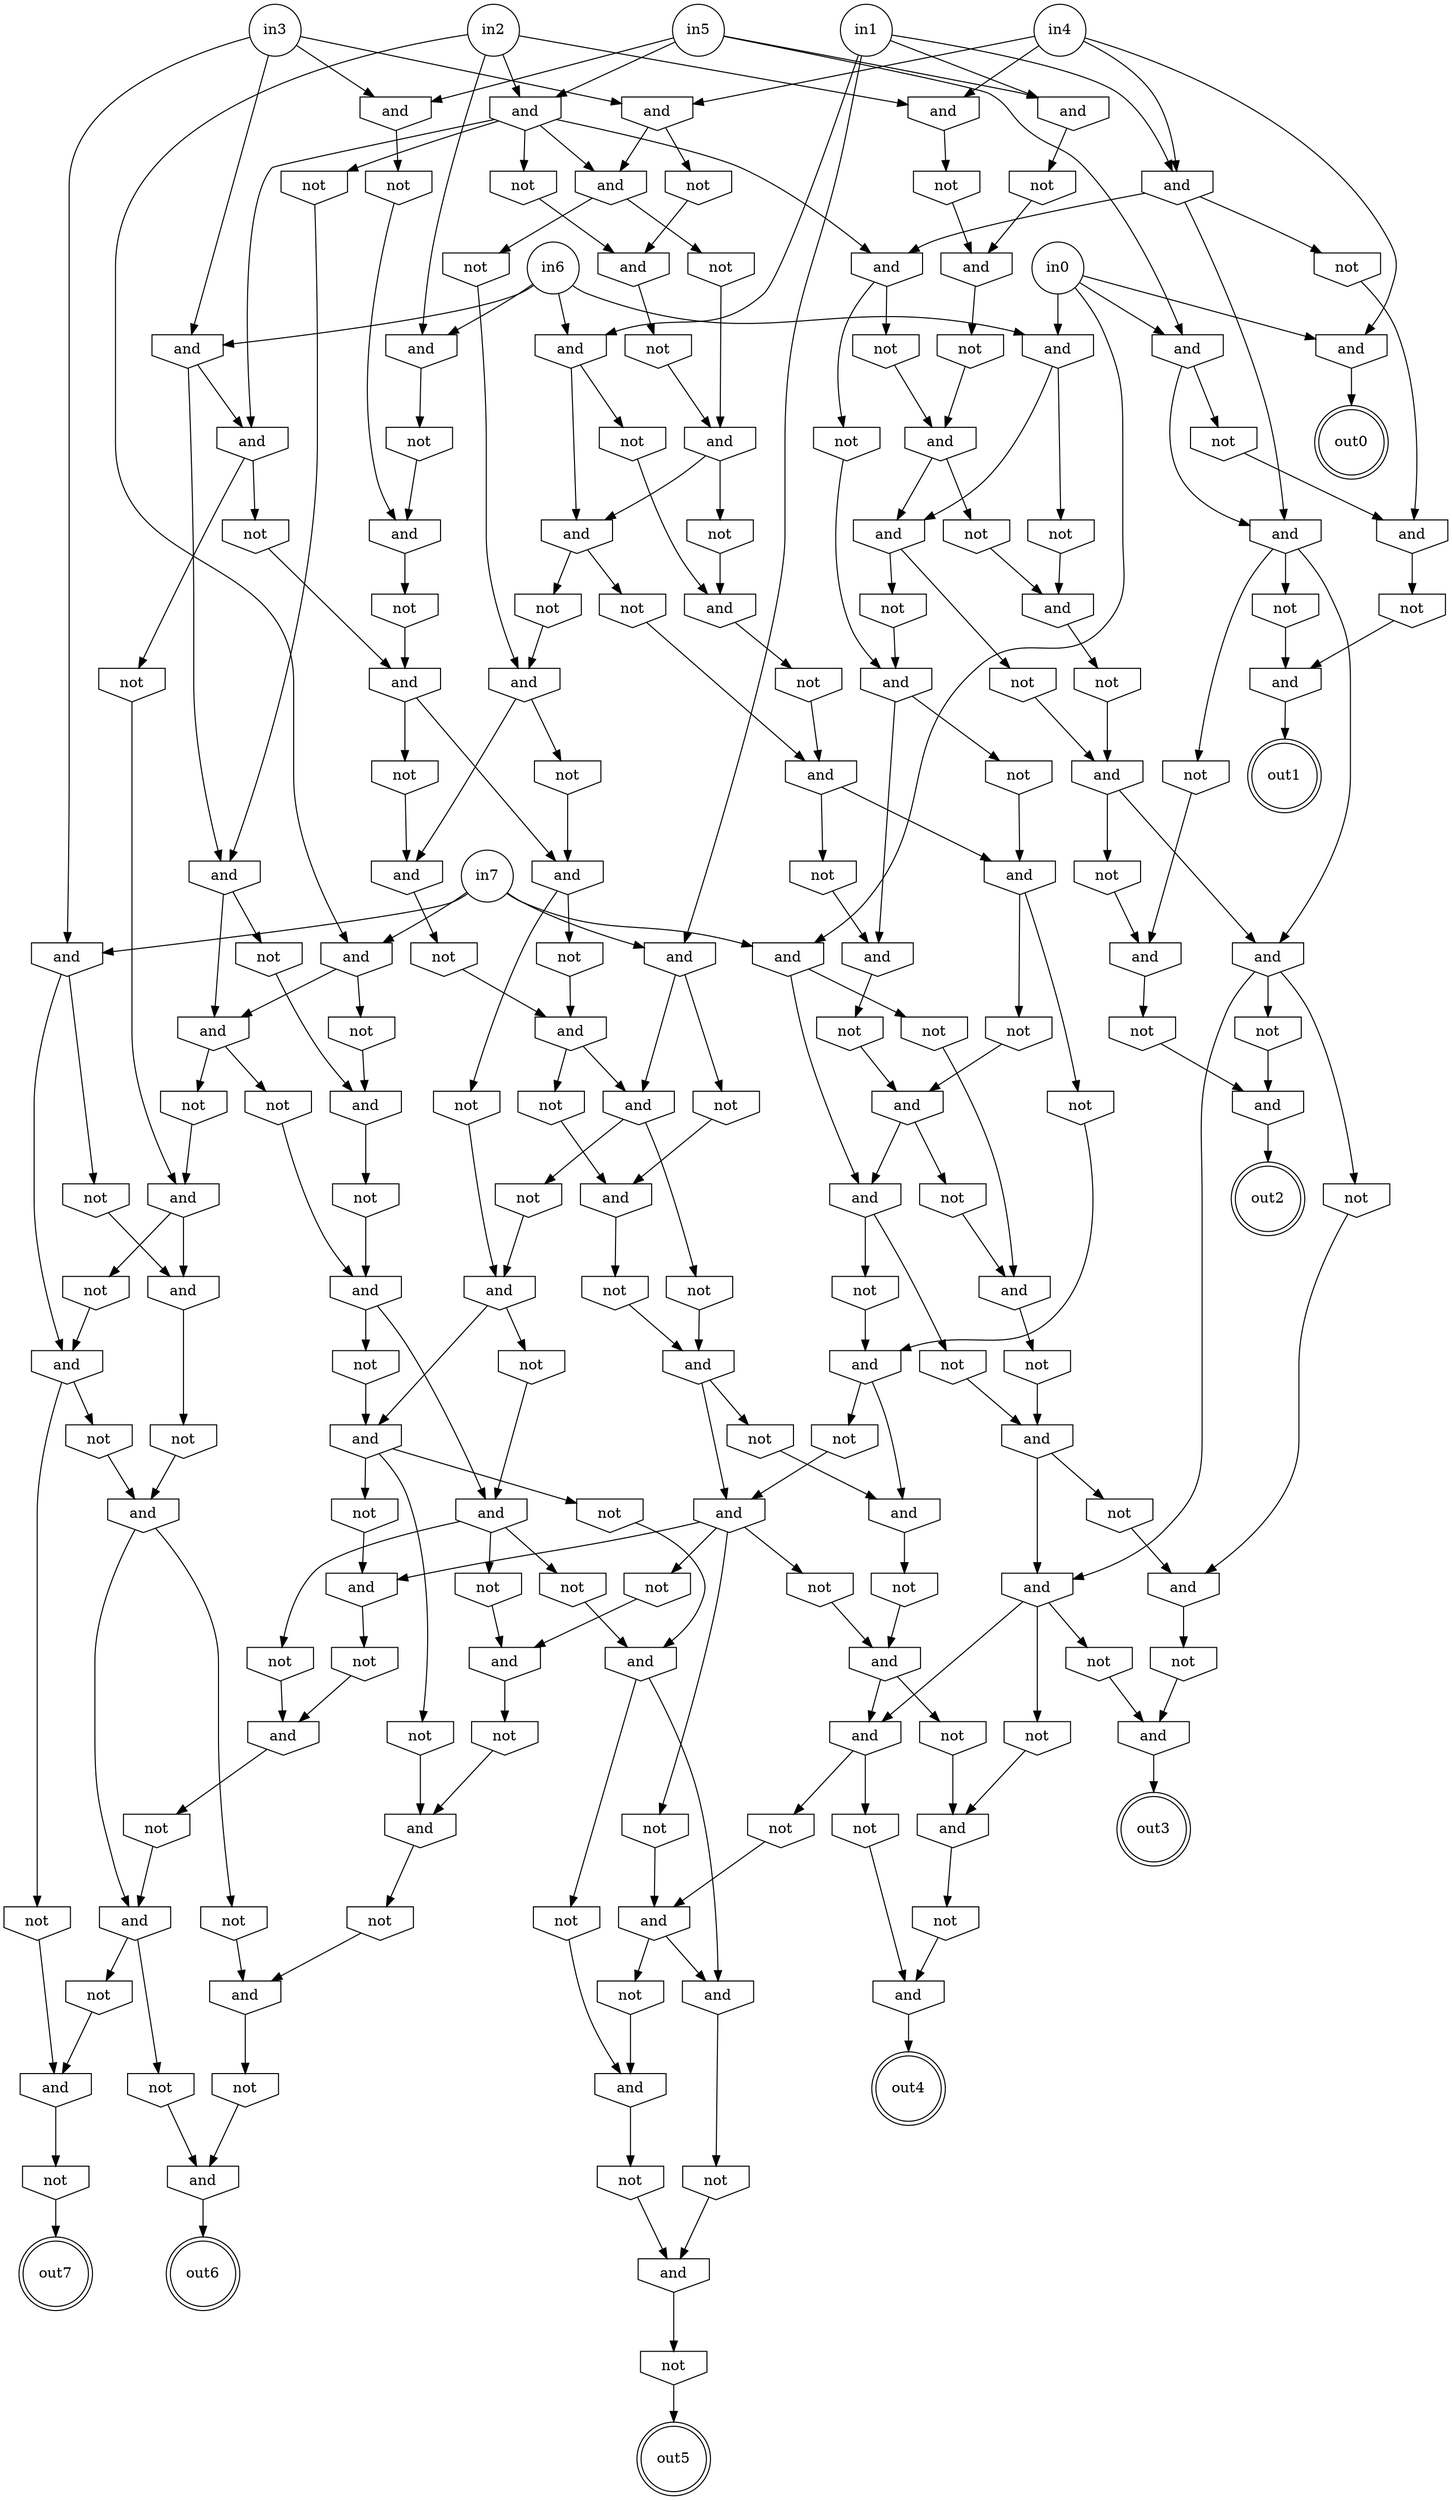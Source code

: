 strict digraph "" {
	node [label="\N"];
	in7	[label=in7,
		shape=circle];
	g12	[label=and,
		shape=invhouse];
	in7 -> g12;
	g8	[label=and,
		shape=invhouse];
	in7 -> g8;
	g4	[label=and,
		shape=invhouse];
	in7 -> g4;
	g0	[label=and,
		shape=invhouse];
	in7 -> g0;
	in6	[label=in6,
		shape=circle];
	g13	[label=and,
		shape=invhouse];
	in6 -> g13;
	g9	[label=and,
		shape=invhouse];
	in6 -> g9;
	g5	[label=and,
		shape=invhouse];
	in6 -> g5;
	g1	[label=and,
		shape=invhouse];
	in6 -> g1;
	in5	[label=in5,
		shape=circle];
	g14	[label=and,
		shape=invhouse];
	in5 -> g14;
	g10	[label=and,
		shape=invhouse];
	in5 -> g10;
	g6	[label=and,
		shape=invhouse];
	in5 -> g6;
	g2	[label=and,
		shape=invhouse];
	in5 -> g2;
	in4	[label=in4,
		shape=circle];
	g15	[label=and,
		shape=invhouse];
	in4 -> g15;
	g11	[label=and,
		shape=invhouse];
	in4 -> g11;
	g7	[label=and,
		shape=invhouse];
	in4 -> g7;
	g3	[label=and,
		shape=invhouse];
	in4 -> g3;
	in3	[label=in3,
		shape=circle];
	in3 -> g3;
	in3 -> g2;
	in3 -> g1;
	in3 -> g0;
	in2	[label=in2,
		shape=circle];
	in2 -> g7;
	in2 -> g6;
	in2 -> g4;
	in2 -> g5;
	in1	[label=in1,
		shape=circle];
	in1 -> g10;
	in1 -> g11;
	in1 -> g8;
	in1 -> g9;
	in0	[label=in0,
		shape=circle];
	in0 -> g15;
	in0 -> g13;
	in0 -> g14;
	in0 -> g12;
	g127	[label=and,
		shape=invhouse];
	g132	[label=not,
		shape=invhouse];
	g127 -> g132;
	g133	[label=not,
		shape=invhouse];
	g127 -> g133;
	g134	[label=not,
		shape=invhouse];
	g127 -> g134;
	g162	[label=and,
		shape=invhouse];
	g132 -> g162;
	g135	[label=and,
		shape=invhouse];
	g140	[label=not,
		shape=invhouse];
	g135 -> g140;
	g141	[label=not,
		shape=invhouse];
	g135 -> g141;
	g142	[label=not,
		shape=invhouse];
	g135 -> g142;
	g139	[label=and,
		shape=invhouse];
	g150	[label=not,
		shape=invhouse];
	g139 -> g150;
	g128	[label=not,
		shape=invhouse];
	g128 -> g135;
	g131	[label=not,
		shape=invhouse];
	g131 -> g139;
	g137	[label=and,
		shape=invhouse];
	g161	[label=and,
		shape=invhouse];
	g137 -> g161;
	g145	[label=not,
		shape=invhouse];
	g137 -> g145;
	g144	[label=not,
		shape=invhouse];
	g137 -> g144;
	g153	[label=and,
		shape=invhouse];
	g140 -> g153;
	g129	[label=and,
		shape=invhouse];
	g129 -> g137;
	g136	[label=not,
		shape=invhouse];
	g129 -> g136;
	g147	[label=and,
		shape=invhouse];
	g133 -> g147;
	g143	[label=and,
		shape=invhouse];
	g136 -> g143;
	g159	[label=and,
		shape=invhouse];
	g141 -> g159;
	g130	[label=not,
		shape=invhouse];
	g138	[label=and,
		shape=invhouse];
	g130 -> g138;
	g151	[label=and,
		shape=invhouse];
	g134 -> g151;
	g149	[label=not,
		shape=invhouse];
	g138 -> g149;
	g138 -> g147;
	g148	[label=not,
		shape=invhouse];
	g138 -> g148;
	g146	[label=not,
		shape=invhouse];
	g138 -> g146;
	g142 -> g151;
	out0	[label=out0,
		shape=doublecircle];
	g15 -> out0;
	g63	[label=not,
		shape=invhouse];
	g70	[label=and,
		shape=invhouse];
	g63 -> g70;
	g96	[label=and,
		shape=invhouse];
	g96 -> g137;
	g103	[label=not,
		shape=invhouse];
	g96 -> g103;
	g104	[label=not,
		shape=invhouse];
	g96 -> g104;
	g34	[label=and,
		shape=invhouse];
	g34 -> g96;
	g46	[label=not,
		shape=invhouse];
	g34 -> g46;
	g47	[label=not,
		shape=invhouse];
	g34 -> g47;
	g62	[label=and,
		shape=invhouse];
	g68	[label=and,
		shape=invhouse];
	g62 -> g68;
	g69	[label=not,
		shape=invhouse];
	g62 -> g69;
	g67	[label=and,
		shape=invhouse];
	g76	[label=not,
		shape=invhouse];
	g67 -> g76;
	g75	[label=not,
		shape=invhouse];
	g67 -> g75;
	g97	[label=and,
		shape=invhouse];
	g105	[label=not,
		shape=invhouse];
	g97 -> g105;
	g106	[label=not,
		shape=invhouse];
	g97 -> g106;
	g117	[label=not,
		shape=invhouse];
	g123	[label=and,
		shape=invhouse];
	g117 -> g123;
	g118	[label=not,
		shape=invhouse];
	g126	[label=and,
		shape=invhouse];
	g118 -> g126;
	g114	[label=not,
		shape=invhouse];
	g119	[label=and,
		shape=invhouse];
	g114 -> g119;
	g70 -> g135;
	g79	[label=not,
		shape=invhouse];
	g70 -> g79;
	g98	[label=not,
		shape=invhouse];
	g171	[label=and,
		shape=invhouse];
	g98 -> g171;
	g113	[label=and,
		shape=invhouse];
	out2	[label=out2,
		shape=doublecircle];
	g113 -> out2;
	g124	[label=not,
		shape=invhouse];
	g119 -> g124;
	g126 -> g131;
	g126 -> g138;
	g101	[label=not,
		shape=invhouse];
	g108	[label=and,
		shape=invhouse];
	g101 -> g108;
	g120	[label=not,
		shape=invhouse];
	g125	[label=and,
		shape=invhouse];
	g120 -> g125;
	g124 -> g129;
	g125 -> g139;
	g125 -> g130;
	g165	[label=not,
		shape=invhouse];
	g170	[label=and,
		shape=invhouse];
	g165 -> g170;
	g64	[label=not,
		shape=invhouse];
	g71	[label=and,
		shape=invhouse];
	g64 -> g71;
	g65	[label=and,
		shape=invhouse];
	g72	[label=not,
		shape=invhouse];
	g65 -> g72;
	g73	[label=not,
		shape=invhouse];
	g65 -> g73;
	g94	[label=and,
		shape=invhouse];
	g94 -> g101;
	g100	[label=not,
		shape=invhouse];
	g94 -> g100;
	g95	[label=not,
		shape=invhouse];
	g102	[label=and,
		shape=invhouse];
	g95 -> g102;
	g66	[label=not,
		shape=invhouse];
	g74	[label=and,
		shape=invhouse];
	g66 -> g74;
	g176	[label=and,
		shape=invhouse];
	g180	[label=not,
		shape=invhouse];
	g176 -> g180;
	g183	[label=not,
		shape=invhouse];
	g184	[label=and,
		shape=invhouse];
	g183 -> g184;
	g115	[label=and,
		shape=invhouse];
	g115 -> g120;
	g121	[label=not,
		shape=invhouse];
	g115 -> g121;
	g116	[label=and,
		shape=invhouse];
	g122	[label=not,
		shape=invhouse];
	g116 -> g122;
	g185	[label=not,
		shape=invhouse];
	out5	[label=out5,
		shape=doublecircle];
	g185 -> out5;
	g122 -> g126;
	g123 -> g127;
	g123 -> g128;
	g61	[label=not,
		shape=invhouse];
	g87	[label=and,
		shape=invhouse];
	g61 -> g87;
	g35	[label=and,
		shape=invhouse];
	g48	[label=not,
		shape=invhouse];
	g35 -> g48;
	g36	[label=not,
		shape=invhouse];
	g36 -> g62;
	g93	[label=not,
		shape=invhouse];
	g93 -> g108;
	g112	[label=and,
		shape=invhouse];
	g112 -> g117;
	g112 -> g118;
	g121 -> g129;
	g164	[label=and,
		shape=invhouse];
	g169	[label=not,
		shape=invhouse];
	g164 -> g169;
	g32	[label=not,
		shape=invhouse];
	g32 -> g74;
	g33	[label=not,
		shape=invhouse];
	g45	[label=and,
		shape=invhouse];
	g33 -> g45;
	g156	[label=not,
		shape=invhouse];
	g179	[label=and,
		shape=invhouse];
	g156 -> g179;
	g175	[label=not,
		shape=invhouse];
	g175 -> g179;
	g182	[label=not,
		shape=invhouse];
	out7	[label=out7,
		shape=doublecircle];
	g182 -> out7;
	g184 -> g185;
	g59	[label=and,
		shape=invhouse];
	g59 -> g67;
	g59 -> g66;
	g155	[label=and,
		shape=invhouse];
	g150 -> g155;
	g31	[label=not,
		shape=invhouse];
	g31 -> g119;
	g91	[label=and,
		shape=invhouse];
	g91 -> g98;
	g168	[label=and,
		shape=invhouse];
	g91 -> g168;
	g92	[label=not,
		shape=invhouse];
	g99	[label=and,
		shape=invhouse];
	g92 -> g99;
	g110	[label=and,
		shape=invhouse];
	g110 -> g114;
	g110 -> g115;
	g111	[label=not,
		shape=invhouse];
	g111 -> g116;
	out1	[label=out1,
		shape=doublecircle];
	g13 -> g67;
	g13 -> g32;
	g14 -> g34;
	g14 -> g33;
	g155 -> g161;
	g160	[label=not,
		shape=invhouse];
	g155 -> g160;
	g174	[label=and,
		shape=invhouse];
	out4	[label=out4,
		shape=doublecircle];
	g174 -> out4;
	g89	[label=and,
		shape=invhouse];
	g89 -> g96;
	g89 -> g95;
	g90	[label=not,
		shape=invhouse];
	g90 -> g97;
	g181	[label=and,
		shape=invhouse];
	out6	[label=out6,
		shape=doublecircle];
	g181 -> out6;
	g108 -> g112;
	g108 -> g111;
	g109	[label=not,
		shape=invhouse];
	g109 -> g113;
	g28	[label=not,
		shape=invhouse];
	g10 -> g28;
	g16	[label=not,
		shape=invhouse];
	g16 -> g68;
	g29	[label=and,
		shape=invhouse];
	g44	[label=not,
		shape=invhouse];
	g29 -> g44;
	g43	[label=not,
		shape=invhouse];
	g29 -> g43;
	g88	[label=not,
		shape=invhouse];
	g88 -> g94;
	g166	[label=not,
		shape=invhouse];
	g166 -> g174;
	g107	[label=not,
		shape=invhouse];
	g107 -> g110;
	g177	[label=not,
		shape=invhouse];
	g177 -> g181;
	g11 -> g34;
	g11 -> g29;
	g30	[label=not,
		shape=invhouse];
	g11 -> g30;
	g12 -> g115;
	g12 -> g31;
	g173	[label=not,
		shape=invhouse];
	g173 -> g181;
	g77	[label=not,
		shape=invhouse];
	g68 -> g77;
	g78	[label=and,
		shape=invhouse];
	g69 -> g78;
	g180 -> g184;
	g100 -> g123;
	g149 -> g155;
	g86	[label=and,
		shape=invhouse];
	g86 -> g97;
	g86 -> g92;
	g56	[label=not,
		shape=invhouse];
	g56 -> g70;
	g60	[label=and,
		shape=invhouse];
	g60 -> out1;
	g105 -> g125;
	g106 -> g110;
	g87 -> g93;
	g8 -> g112;
	g26	[label=not,
		shape=invhouse];
	g8 -> g26;
	g99 -> g107;
	g57	[label=and,
		shape=invhouse];
	g57 -> g63;
	g58	[label=and,
		shape=invhouse];
	g58 -> g64;
	g58 -> g65;
	g179 -> g183;
	g103 -> g143;
	g104 -> g113;
	g84	[label=not,
		shape=invhouse];
	g178	[label=and,
		shape=invhouse];
	g84 -> g178;
	g85	[label=not,
		shape=invhouse];
	g85 -> g91;
	g83	[label=and,
		shape=invhouse];
	g83 -> g90;
	g83 -> g99;
	g163	[label=not,
		shape=invhouse];
	g163 -> g168;
	g102 -> g109;
	g172	[label=not,
		shape=invhouse];
	g172 -> g178;
	g54	[label=and,
		shape=invhouse];
	g54 -> g94;
	g54 -> g61;
	g55	[label=not,
		shape=invhouse];
	g55 -> g62;
	g178 -> g182;
	g81	[label=and,
		shape=invhouse];
	g81 -> g88;
	g81 -> g87;
	g82	[label=not,
		shape=invhouse];
	g82 -> g89;
	g167	[label=not,
		shape=invhouse];
	g162 -> g167;
	g52	[label=not,
		shape=invhouse];
	g52 -> g59;
	g53	[label=not,
		shape=invhouse];
	g53 -> g60;
	g171 -> g177;
	g79 -> g127;
	g80	[label=not,
		shape=invhouse];
	g80 -> g86;
	g51	[label=not,
		shape=invhouse];
	g51 -> g58;
	g157	[label=and,
		shape=invhouse];
	out3	[label=out3,
		shape=doublecircle];
	g157 -> out3;
	g78 -> g84;
	g78 -> g85;
	g167 -> g171;
	g161 -> g165;
	g161 -> g166;
	g37	[label=not,
		shape=invhouse];
	g37 -> g54;
	g38	[label=not,
		shape=invhouse];
	g38 -> g81;
	g170 -> g176;
	g170 -> g175;
	g72 -> g81;
	g49	[label=and,
		shape=invhouse];
	g49 -> g56;
	g49 -> g55;
	g23	[label=not,
		shape=invhouse];
	g40	[label=and,
		shape=invhouse];
	g23 -> g40;
	g24	[label=not,
		shape=invhouse];
	g41	[label=and,
		shape=invhouse];
	g24 -> g41;
	g25	[label=not,
		shape=invhouse];
	g42	[label=and,
		shape=invhouse];
	g25 -> g42;
	g30 -> g45;
	g76 -> g89;
	g77 -> g91;
	g50	[label=not,
		shape=invhouse];
	g50 -> g57;
	g71 -> g80;
	g26 -> g116;
	g27	[label=not,
		shape=invhouse];
	g27 -> g71;
	g28 -> g42;
	g169 -> g174;
	g74 -> g82;
	g75 -> g83;
	g45 -> g53;
	g46 -> g102;
	g47 -> g60;
	g48 -> g54;
	g44 -> g59;
	g154	[label=not,
		shape=invhouse];
	g154 -> g159;
	g73 -> g86;
	g147 -> g154;
	g7 -> g25;
	g160 -> g164;
	g22	[label=and,
		shape=invhouse];
	g22 -> g38;
	g39	[label=not,
		shape=invhouse];
	g22 -> g39;
	g168 -> g173;
	g168 -> g172;
	g3 -> g22;
	g18	[label=not,
		shape=invhouse];
	g3 -> g18;
	g148 -> g170;
	g42 -> g52;
	g43 -> g83;
	g146 -> g153;
	g6 -> g29;
	g6 -> g23;
	g6 -> g24;
	g6 -> g22;
	g21	[label=and,
		shape=invhouse];
	g6 -> g21;
	g159 -> g163;
	g40 -> g49;
	g40 -> g50;
	g41 -> g51;
	g17	[label=not,
		shape=invhouse];
	g2 -> g17;
	g9 -> g65;
	g9 -> g27;
	g39 -> g58;
	g158	[label=not,
		shape=invhouse];
	g153 -> g158;
	g145 -> g157;
	g4 -> g49;
	g19	[label=not,
		shape=invhouse];
	g4 -> g19;
	g20	[label=not,
		shape=invhouse];
	g5 -> g20;
	g158 -> g162;
	g20 -> g35;
	g21 -> g36;
	g21 -> g37;
	g1 -> g40;
	g1 -> g21;
	g152	[label=not,
		shape=invhouse];
	g143 -> g152;
	g152 -> g157;
	g19 -> g57;
	g144 -> g164;
	g0 -> g16;
	g0 -> g78;
	g18 -> g41;
	g151 -> g176;
	g151 -> g156;
	g17 -> g35;
}
